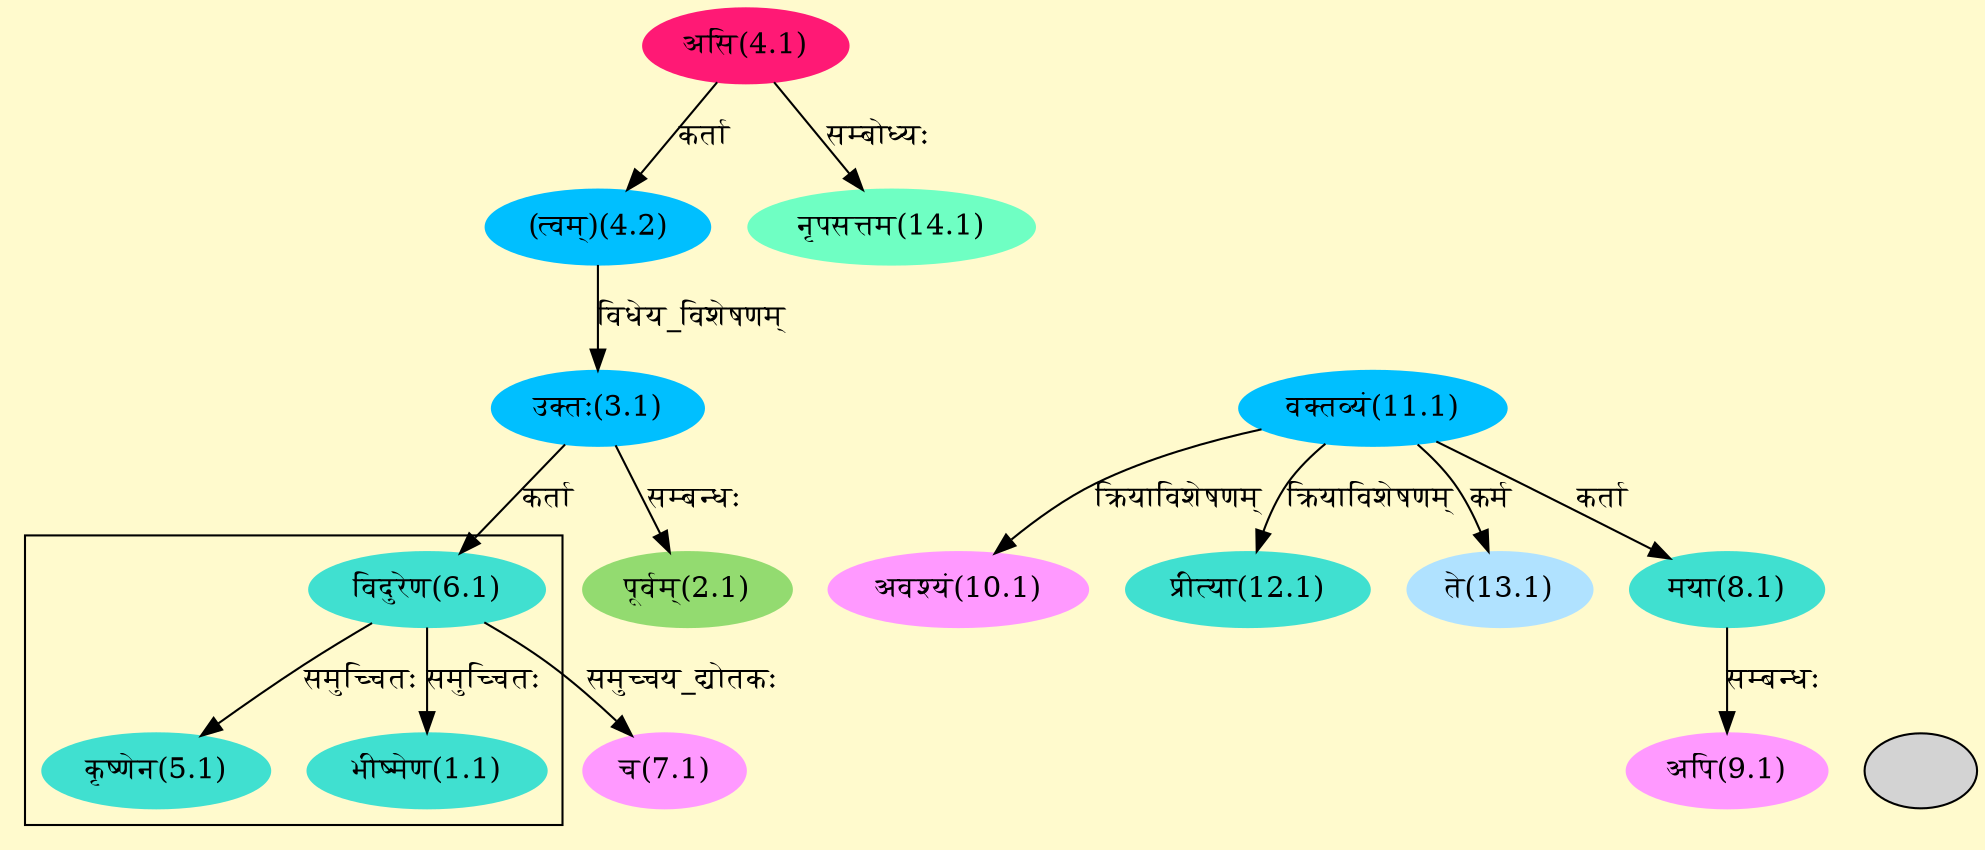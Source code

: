 digraph G{
rankdir=BT;
 compound=true;
 bgcolor="lemonchiffon1";

subgraph cluster_1{
Node1_1 [style=filled, color="#40E0D0" label = "भीष्मेण(1.1)"]
Node6_1 [style=filled, color="#40E0D0" label = "विदुरेण(6.1)"]
Node5_1 [style=filled, color="#40E0D0" label = "कृष्णेन(5.1)"]

}
Node2_1 [style=filled, color="#93DB70" label = "पूर्वम्(2.1)"]
Node3_1 [style=filled, color="#00BFFF" label = "उक्तः(3.1)"]
Node4_2 [style=filled, color="#00BFFF" label = "(त्वम्)(4.2)"]
Node4_1 [style=filled, color="#FF1975" label = "असि(4.1)"]
Node6_1 [style=filled, color="#40E0D0" label = "विदुरेण(6.1)"]
Node7_1 [style=filled, color="#FF99FF" label = "च(7.1)"]
Node8_1 [style=filled, color="#40E0D0" label = "मया(8.1)"]
Node11_1 [style=filled, color="#00BFFF" label = "वक्तव्यं(11.1)"]
Node9_1 [style=filled, color="#FF99FF" label = "अपि(9.1)"]
Node10_1 [style=filled, color="#FF99FF" label = "अवश्यं(10.1)"]
Node0 [style=filled, color="" label = ""]
Node12_1 [style=filled, color="#40E0D0" label = "प्रीत्या(12.1)"]
Node13_1 [style=filled, color="#B0E2FF" label = "ते(13.1)"]
Node14_1 [style=filled, color="#6FFFC3" label = "नृपसत्तम(14.1)"]
/* Start of Relations section */

Node1_1 -> Node6_1 [  label="समुच्चितः"  dir="back" ]
Node2_1 -> Node3_1 [  label="सम्बन्धः"  dir="back" ]
Node3_1 -> Node4_2 [  label="विधेय_विशेषणम्"  dir="back" ]
Node4_2 -> Node4_1 [  label="कर्ता"  dir="back" ]
Node5_1 -> Node6_1 [  label="समुच्चितः"  dir="back" ]
Node6_1 -> Node3_1 [  label="कर्ता"  dir="back" ]
Node7_1 -> Node6_1 [  label="समुच्चय_द्योतकः"  dir="back" ]
Node8_1 -> Node11_1 [  label="कर्ता"  dir="back" ]
Node9_1 -> Node8_1 [  label="सम्बन्धः"  dir="back" ]
Node10_1 -> Node11_1 [  label="क्रियाविशेषणम्"  dir="back" ]
Node12_1 -> Node11_1 [  label="क्रियाविशेषणम्"  dir="back" ]
Node13_1 -> Node11_1 [  label="कर्म"  dir="back" ]
Node14_1 -> Node4_1 [  label="सम्बोध्यः"  dir="back" ]
}
